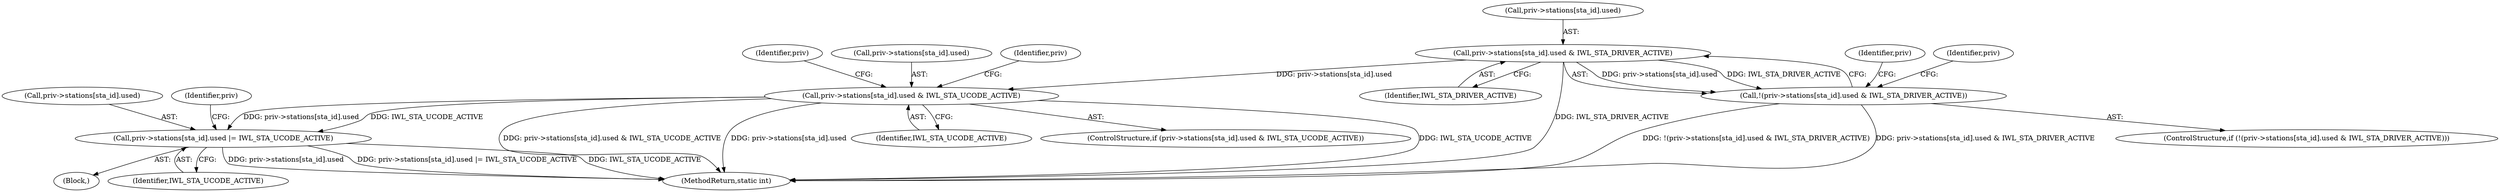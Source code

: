 digraph "0_linux_2da424b0773cea3db47e1e81db71eeebde8269d4_0@array" {
"1000118" [label="(Call,priv->stations[sta_id].used & IWL_STA_DRIVER_ACTIVE)"];
"1000117" [label="(Call,!(priv->stations[sta_id].used & IWL_STA_DRIVER_ACTIVE))"];
"1000143" [label="(Call,priv->stations[sta_id].used & IWL_STA_UCODE_ACTIVE)"];
"1000170" [label="(Call,priv->stations[sta_id].used |= IWL_STA_UCODE_ACTIVE)"];
"1000169" [label="(Block,)"];
"1000151" [label="(Identifier,IWL_STA_UCODE_ACTIVE)"];
"1000170" [label="(Call,priv->stations[sta_id].used |= IWL_STA_UCODE_ACTIVE)"];
"1000143" [label="(Call,priv->stations[sta_id].used & IWL_STA_UCODE_ACTIVE)"];
"1000144" [label="(Call,priv->stations[sta_id].used)"];
"1000116" [label="(ControlStructure,if (!(priv->stations[sta_id].used & IWL_STA_DRIVER_ACTIVE)))"];
"1000126" [label="(Identifier,IWL_STA_DRIVER_ACTIVE)"];
"1000119" [label="(Call,priv->stations[sta_id].used)"];
"1000128" [label="(Identifier,priv)"];
"1000142" [label="(ControlStructure,if (priv->stations[sta_id].used & IWL_STA_UCODE_ACTIVE))"];
"1000154" [label="(Identifier,priv)"];
"1000178" [label="(Identifier,IWL_STA_UCODE_ACTIVE)"];
"1000171" [label="(Call,priv->stations[sta_id].used)"];
"1000180" [label="(Identifier,priv)"];
"1000147" [label="(Identifier,priv)"];
"1000118" [label="(Call,priv->stations[sta_id].used & IWL_STA_DRIVER_ACTIVE)"];
"1000117" [label="(Call,!(priv->stations[sta_id].used & IWL_STA_DRIVER_ACTIVE))"];
"1000174" [label="(Identifier,priv)"];
"1000196" [label="(MethodReturn,static int)"];
"1000118" -> "1000117"  [label="AST: "];
"1000118" -> "1000126"  [label="CFG: "];
"1000119" -> "1000118"  [label="AST: "];
"1000126" -> "1000118"  [label="AST: "];
"1000117" -> "1000118"  [label="CFG: "];
"1000118" -> "1000196"  [label="DDG: IWL_STA_DRIVER_ACTIVE"];
"1000118" -> "1000117"  [label="DDG: priv->stations[sta_id].used"];
"1000118" -> "1000117"  [label="DDG: IWL_STA_DRIVER_ACTIVE"];
"1000118" -> "1000143"  [label="DDG: priv->stations[sta_id].used"];
"1000117" -> "1000116"  [label="AST: "];
"1000128" -> "1000117"  [label="CFG: "];
"1000147" -> "1000117"  [label="CFG: "];
"1000117" -> "1000196"  [label="DDG: priv->stations[sta_id].used & IWL_STA_DRIVER_ACTIVE"];
"1000117" -> "1000196"  [label="DDG: !(priv->stations[sta_id].used & IWL_STA_DRIVER_ACTIVE)"];
"1000143" -> "1000142"  [label="AST: "];
"1000143" -> "1000151"  [label="CFG: "];
"1000144" -> "1000143"  [label="AST: "];
"1000151" -> "1000143"  [label="AST: "];
"1000154" -> "1000143"  [label="CFG: "];
"1000174" -> "1000143"  [label="CFG: "];
"1000143" -> "1000196"  [label="DDG: priv->stations[sta_id].used"];
"1000143" -> "1000196"  [label="DDG: IWL_STA_UCODE_ACTIVE"];
"1000143" -> "1000196"  [label="DDG: priv->stations[sta_id].used & IWL_STA_UCODE_ACTIVE"];
"1000143" -> "1000170"  [label="DDG: priv->stations[sta_id].used"];
"1000143" -> "1000170"  [label="DDG: IWL_STA_UCODE_ACTIVE"];
"1000170" -> "1000169"  [label="AST: "];
"1000170" -> "1000178"  [label="CFG: "];
"1000171" -> "1000170"  [label="AST: "];
"1000178" -> "1000170"  [label="AST: "];
"1000180" -> "1000170"  [label="CFG: "];
"1000170" -> "1000196"  [label="DDG: priv->stations[sta_id].used |= IWL_STA_UCODE_ACTIVE"];
"1000170" -> "1000196"  [label="DDG: IWL_STA_UCODE_ACTIVE"];
"1000170" -> "1000196"  [label="DDG: priv->stations[sta_id].used"];
}
